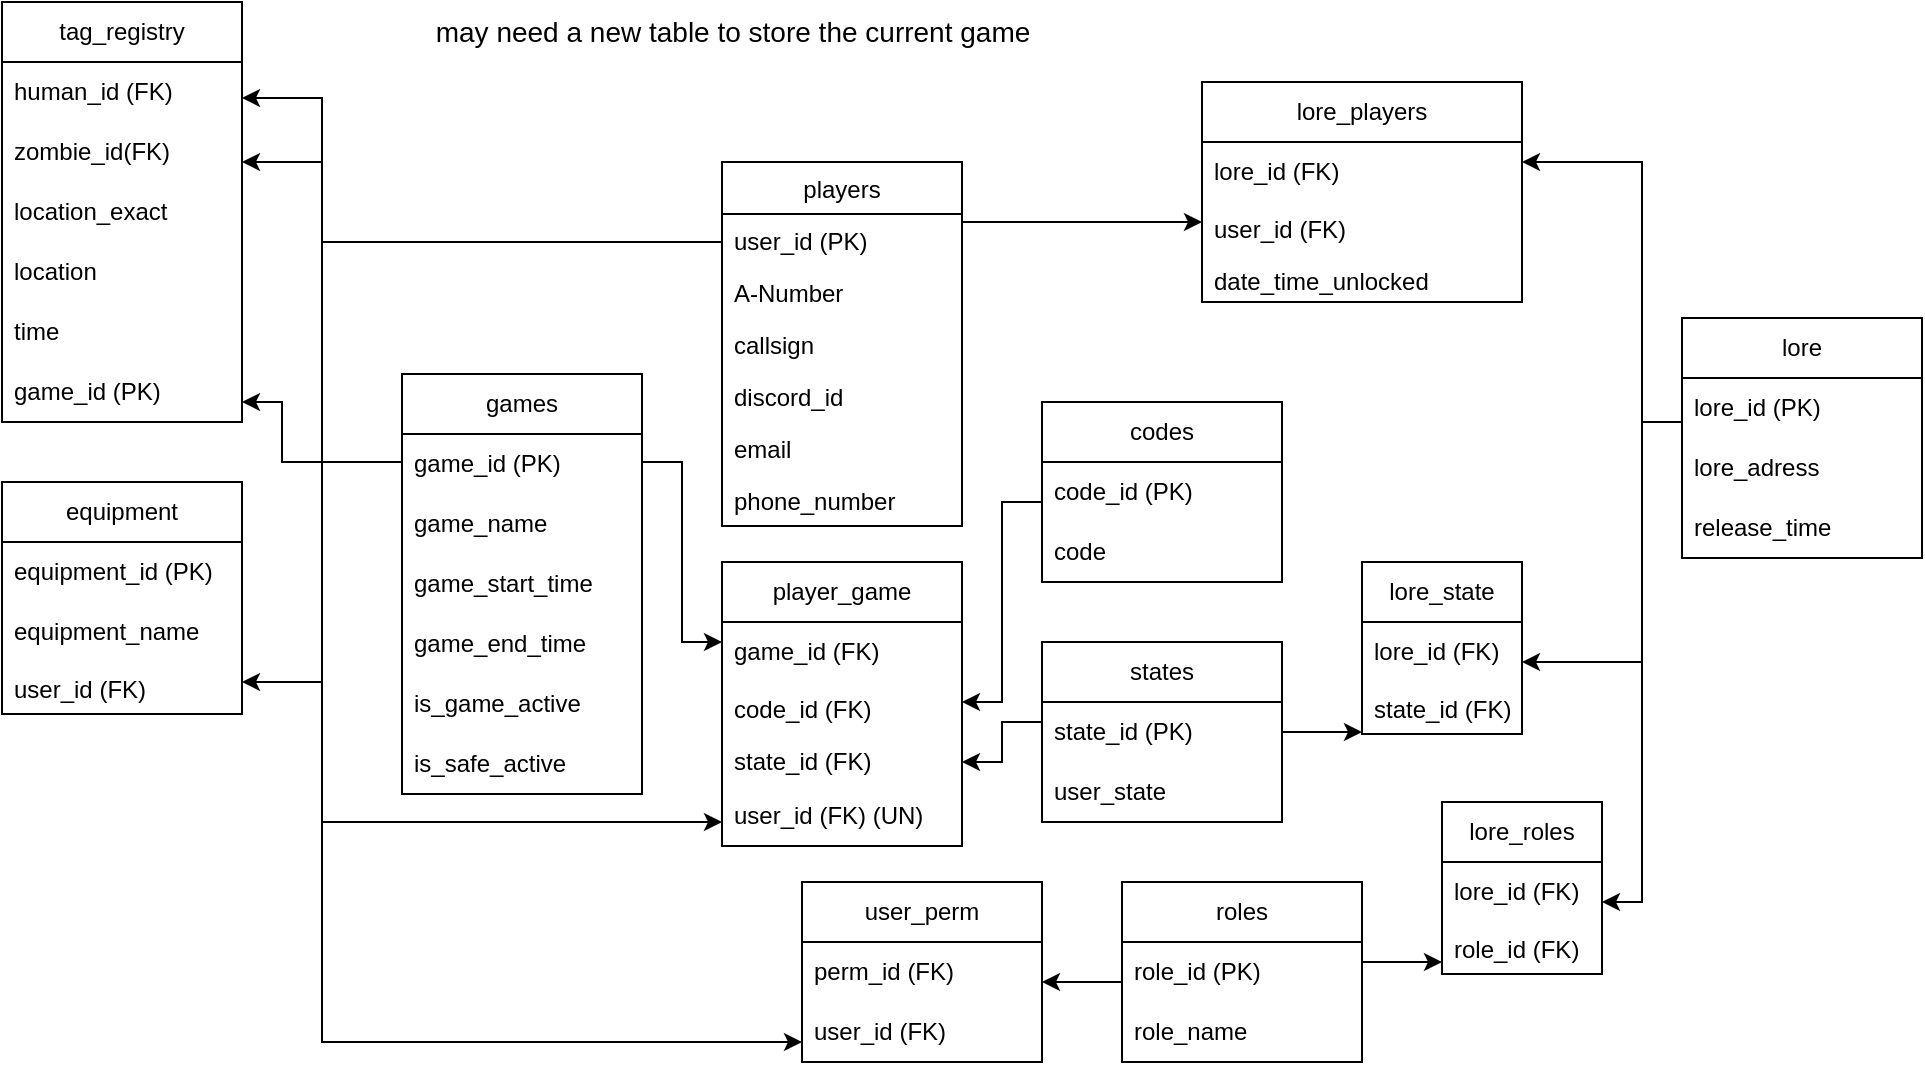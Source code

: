 <mxfile version="21.0.6" type="device"><diagram id="C5RBs43oDa-KdzZeNtuy" name="Page-1"><mxGraphModel dx="937" dy="744" grid="1" gridSize="10" guides="1" tooltips="1" connect="1" arrows="1" fold="1" page="1" pageScale="1" pageWidth="827" pageHeight="1169" math="0" shadow="0"><root><mxCell id="WIyWlLk6GJQsqaUBKTNV-0"/><mxCell id="WIyWlLk6GJQsqaUBKTNV-1" parent="WIyWlLk6GJQsqaUBKTNV-0"/><mxCell id="zkfFHV4jXpPFQw0GAbJ--0" value="players" style="swimlane;fontStyle=0;align=center;verticalAlign=top;childLayout=stackLayout;horizontal=1;startSize=26;horizontalStack=0;resizeParent=1;resizeLast=0;collapsible=1;marginBottom=0;rounded=0;shadow=0;strokeWidth=1;" parent="WIyWlLk6GJQsqaUBKTNV-1" vertex="1"><mxGeometry x="440" y="120" width="120" height="182" as="geometry"><mxRectangle x="230" y="140" width="160" height="26" as="alternateBounds"/></mxGeometry></mxCell><mxCell id="zkfFHV4jXpPFQw0GAbJ--2" value="user_id (PK)" style="text;align=left;verticalAlign=top;spacingLeft=4;spacingRight=4;overflow=hidden;rotatable=0;points=[[0,0.5],[1,0.5]];portConstraint=eastwest;rounded=0;shadow=0;html=0;" parent="zkfFHV4jXpPFQw0GAbJ--0" vertex="1"><mxGeometry y="26" width="120" height="26" as="geometry"/></mxCell><mxCell id="AQYPV0FqTJ0ZGMceoSxR-54" value="A-Number" style="text;align=left;verticalAlign=top;spacingLeft=4;spacingRight=4;overflow=hidden;rotatable=0;points=[[0,0.5],[1,0.5]];portConstraint=eastwest;rounded=0;shadow=0;html=0;" parent="zkfFHV4jXpPFQw0GAbJ--0" vertex="1"><mxGeometry y="52" width="120" height="26" as="geometry"/></mxCell><mxCell id="zkfFHV4jXpPFQw0GAbJ--1" value="callsign" style="text;align=left;verticalAlign=top;spacingLeft=4;spacingRight=4;overflow=hidden;rotatable=0;points=[[0,0.5],[1,0.5]];portConstraint=eastwest;" parent="zkfFHV4jXpPFQw0GAbJ--0" vertex="1"><mxGeometry y="78" width="120" height="26" as="geometry"/></mxCell><mxCell id="AQYPV0FqTJ0ZGMceoSxR-112" value="discord_id" style="text;align=left;verticalAlign=top;spacingLeft=4;spacingRight=4;overflow=hidden;rotatable=0;points=[[0,0.5],[1,0.5]];portConstraint=eastwest;rounded=0;shadow=0;html=0;" parent="zkfFHV4jXpPFQw0GAbJ--0" vertex="1"><mxGeometry y="104" width="120" height="26" as="geometry"/></mxCell><mxCell id="zkfFHV4jXpPFQw0GAbJ--3" value="email" style="text;align=left;verticalAlign=top;spacingLeft=4;spacingRight=4;overflow=hidden;rotatable=0;points=[[0,0.5],[1,0.5]];portConstraint=eastwest;rounded=0;shadow=0;html=0;" parent="zkfFHV4jXpPFQw0GAbJ--0" vertex="1"><mxGeometry y="130" width="120" height="26" as="geometry"/></mxCell><mxCell id="AQYPV0FqTJ0ZGMceoSxR-0" value="phone_number" style="text;align=left;verticalAlign=top;spacingLeft=4;spacingRight=4;overflow=hidden;rotatable=0;points=[[0,0.5],[1,0.5]];portConstraint=eastwest;rounded=0;shadow=0;html=0;" parent="zkfFHV4jXpPFQw0GAbJ--0" vertex="1"><mxGeometry y="156" width="120" height="26" as="geometry"/></mxCell><mxCell id="AQYPV0FqTJ0ZGMceoSxR-5" value="codes" style="swimlane;fontStyle=0;childLayout=stackLayout;horizontal=1;startSize=30;horizontalStack=0;resizeParent=1;resizeParentMax=0;resizeLast=0;collapsible=1;marginBottom=0;whiteSpace=wrap;html=1;" parent="WIyWlLk6GJQsqaUBKTNV-1" vertex="1"><mxGeometry x="600" y="240" width="120" height="90" as="geometry"/></mxCell><mxCell id="AQYPV0FqTJ0ZGMceoSxR-10" value="code_id (PK)" style="text;strokeColor=none;fillColor=none;align=left;verticalAlign=middle;spacingLeft=4;spacingRight=4;overflow=hidden;points=[[0,0.5],[1,0.5]];portConstraint=eastwest;rotatable=0;whiteSpace=wrap;html=1;" parent="AQYPV0FqTJ0ZGMceoSxR-5" vertex="1"><mxGeometry y="30" width="120" height="30" as="geometry"/></mxCell><mxCell id="AQYPV0FqTJ0ZGMceoSxR-6" value="code" style="text;strokeColor=none;fillColor=none;align=left;verticalAlign=middle;spacingLeft=4;spacingRight=4;overflow=hidden;points=[[0,0.5],[1,0.5]];portConstraint=eastwest;rotatable=0;whiteSpace=wrap;html=1;" parent="AQYPV0FqTJ0ZGMceoSxR-5" vertex="1"><mxGeometry y="60" width="120" height="30" as="geometry"/></mxCell><mxCell id="AQYPV0FqTJ0ZGMceoSxR-44" style="edgeStyle=orthogonalEdgeStyle;rounded=0;orthogonalLoop=1;jettySize=auto;html=1;" parent="WIyWlLk6GJQsqaUBKTNV-1" source="AQYPV0FqTJ0ZGMceoSxR-12" target="AQYPV0FqTJ0ZGMceoSxR-17" edge="1"><mxGeometry relative="1" as="geometry"><Array as="points"><mxPoint x="580" y="400"/><mxPoint x="580" y="420"/></Array></mxGeometry></mxCell><mxCell id="AQYPV0FqTJ0ZGMceoSxR-12" value="states" style="swimlane;fontStyle=0;childLayout=stackLayout;horizontal=1;startSize=30;horizontalStack=0;resizeParent=1;resizeParentMax=0;resizeLast=0;collapsible=1;marginBottom=0;whiteSpace=wrap;html=1;" parent="WIyWlLk6GJQsqaUBKTNV-1" vertex="1"><mxGeometry x="600" y="360" width="120" height="90" as="geometry"><mxRectangle x="560" y="280" width="110" height="30" as="alternateBounds"/></mxGeometry></mxCell><mxCell id="AQYPV0FqTJ0ZGMceoSxR-13" value="state_id (PK)" style="text;strokeColor=none;fillColor=none;align=left;verticalAlign=middle;spacingLeft=4;spacingRight=4;overflow=hidden;points=[[0,0.5],[1,0.5]];portConstraint=eastwest;rotatable=0;whiteSpace=wrap;html=1;" parent="AQYPV0FqTJ0ZGMceoSxR-12" vertex="1"><mxGeometry y="30" width="120" height="30" as="geometry"/></mxCell><mxCell id="AQYPV0FqTJ0ZGMceoSxR-14" value="user_state" style="text;strokeColor=none;fillColor=none;align=left;verticalAlign=middle;spacingLeft=4;spacingRight=4;overflow=hidden;points=[[0,0.5],[1,0.5]];portConstraint=eastwest;rotatable=0;whiteSpace=wrap;html=1;" parent="AQYPV0FqTJ0ZGMceoSxR-12" vertex="1"><mxGeometry y="60" width="120" height="30" as="geometry"/></mxCell><mxCell id="AQYPV0FqTJ0ZGMceoSxR-18" value="roles" style="swimlane;fontStyle=0;childLayout=stackLayout;horizontal=1;startSize=30;horizontalStack=0;resizeParent=1;resizeParentMax=0;resizeLast=0;collapsible=1;marginBottom=0;whiteSpace=wrap;html=1;" parent="WIyWlLk6GJQsqaUBKTNV-1" vertex="1"><mxGeometry x="640" y="480" width="120" height="90" as="geometry"/></mxCell><mxCell id="AQYPV0FqTJ0ZGMceoSxR-19" value="role_id (PK)" style="text;strokeColor=none;fillColor=none;align=left;verticalAlign=middle;spacingLeft=4;spacingRight=4;overflow=hidden;points=[[0,0.5],[1,0.5]];portConstraint=eastwest;rotatable=0;whiteSpace=wrap;html=1;" parent="AQYPV0FqTJ0ZGMceoSxR-18" vertex="1"><mxGeometry y="30" width="120" height="30" as="geometry"/></mxCell><mxCell id="AQYPV0FqTJ0ZGMceoSxR-20" value="role_name" style="text;strokeColor=none;fillColor=none;align=left;verticalAlign=middle;spacingLeft=4;spacingRight=4;overflow=hidden;points=[[0,0.5],[1,0.5]];portConstraint=eastwest;rotatable=0;whiteSpace=wrap;html=1;" parent="AQYPV0FqTJ0ZGMceoSxR-18" vertex="1"><mxGeometry y="60" width="120" height="30" as="geometry"/></mxCell><mxCell id="AQYPV0FqTJ0ZGMceoSxR-24" value="tag_registry" style="swimlane;fontStyle=0;childLayout=stackLayout;horizontal=1;startSize=30;horizontalStack=0;resizeParent=1;resizeParentMax=0;resizeLast=0;collapsible=1;marginBottom=0;whiteSpace=wrap;html=1;" parent="WIyWlLk6GJQsqaUBKTNV-1" vertex="1"><mxGeometry x="80" y="40" width="120" height="210" as="geometry"/></mxCell><mxCell id="AQYPV0FqTJ0ZGMceoSxR-25" value="human_id (FK)" style="text;strokeColor=none;fillColor=none;align=left;verticalAlign=middle;spacingLeft=4;spacingRight=4;overflow=hidden;points=[[0,0.5],[1,0.5]];portConstraint=eastwest;rotatable=0;whiteSpace=wrap;html=1;" parent="AQYPV0FqTJ0ZGMceoSxR-24" vertex="1"><mxGeometry y="30" width="120" height="30" as="geometry"/></mxCell><mxCell id="AQYPV0FqTJ0ZGMceoSxR-26" value="zombie_id(FK)" style="text;strokeColor=none;fillColor=none;align=left;verticalAlign=middle;spacingLeft=4;spacingRight=4;overflow=hidden;points=[[0,0.5],[1,0.5]];portConstraint=eastwest;rotatable=0;whiteSpace=wrap;html=1;" parent="AQYPV0FqTJ0ZGMceoSxR-24" vertex="1"><mxGeometry y="60" width="120" height="30" as="geometry"/></mxCell><mxCell id="AQYPV0FqTJ0ZGMceoSxR-113" value="location_exact" style="text;strokeColor=none;fillColor=none;align=left;verticalAlign=middle;spacingLeft=4;spacingRight=4;overflow=hidden;points=[[0,0.5],[1,0.5]];portConstraint=eastwest;rotatable=0;whiteSpace=wrap;html=1;" parent="AQYPV0FqTJ0ZGMceoSxR-24" vertex="1"><mxGeometry y="90" width="120" height="30" as="geometry"/></mxCell><mxCell id="AQYPV0FqTJ0ZGMceoSxR-27" value="location" style="text;strokeColor=none;fillColor=none;align=left;verticalAlign=middle;spacingLeft=4;spacingRight=4;overflow=hidden;points=[[0,0.5],[1,0.5]];portConstraint=eastwest;rotatable=0;whiteSpace=wrap;html=1;" parent="AQYPV0FqTJ0ZGMceoSxR-24" vertex="1"><mxGeometry y="120" width="120" height="30" as="geometry"/></mxCell><mxCell id="AQYPV0FqTJ0ZGMceoSxR-28" value="time" style="text;strokeColor=none;fillColor=none;align=left;verticalAlign=middle;spacingLeft=4;spacingRight=4;overflow=hidden;points=[[0,0.5],[1,0.5]];portConstraint=eastwest;rotatable=0;whiteSpace=wrap;html=1;" parent="AQYPV0FqTJ0ZGMceoSxR-24" vertex="1"><mxGeometry y="150" width="120" height="30" as="geometry"/></mxCell><mxCell id="CUwAQJ7bX45tZuj9hPIR-0" value="game_id (PK)" style="text;strokeColor=none;fillColor=none;align=left;verticalAlign=middle;spacingLeft=4;spacingRight=4;overflow=hidden;points=[[0,0.5],[1,0.5]];portConstraint=eastwest;rotatable=0;whiteSpace=wrap;html=1;" parent="AQYPV0FqTJ0ZGMceoSxR-24" vertex="1"><mxGeometry y="180" width="120" height="30" as="geometry"/></mxCell><mxCell id="AQYPV0FqTJ0ZGMceoSxR-40" style="edgeStyle=orthogonalEdgeStyle;rounded=0;orthogonalLoop=1;jettySize=auto;html=1;" parent="WIyWlLk6GJQsqaUBKTNV-1" source="zkfFHV4jXpPFQw0GAbJ--2" target="AQYPV0FqTJ0ZGMceoSxR-25" edge="1"><mxGeometry relative="1" as="geometry"><Array as="points"><mxPoint x="240" y="160"/><mxPoint x="240" y="88"/></Array></mxGeometry></mxCell><mxCell id="AQYPV0FqTJ0ZGMceoSxR-41" style="edgeStyle=orthogonalEdgeStyle;rounded=0;orthogonalLoop=1;jettySize=auto;html=1;" parent="WIyWlLk6GJQsqaUBKTNV-1" source="zkfFHV4jXpPFQw0GAbJ--2" target="AQYPV0FqTJ0ZGMceoSxR-26" edge="1"><mxGeometry relative="1" as="geometry"><Array as="points"><mxPoint x="240" y="160"/><mxPoint x="240" y="120"/></Array></mxGeometry></mxCell><mxCell id="AQYPV0FqTJ0ZGMceoSxR-42" style="edgeStyle=orthogonalEdgeStyle;rounded=0;orthogonalLoop=1;jettySize=auto;html=1;" parent="WIyWlLk6GJQsqaUBKTNV-1" source="AQYPV0FqTJ0ZGMceoSxR-10" target="AQYPV0FqTJ0ZGMceoSxR-11" edge="1"><mxGeometry relative="1" as="geometry"><Array as="points"><mxPoint x="580" y="290"/><mxPoint x="580" y="390"/></Array></mxGeometry></mxCell><mxCell id="AQYPV0FqTJ0ZGMceoSxR-45" value="lore" style="swimlane;fontStyle=0;childLayout=stackLayout;horizontal=1;startSize=30;horizontalStack=0;resizeParent=1;resizeParentMax=0;resizeLast=0;collapsible=1;marginBottom=0;whiteSpace=wrap;html=1;" parent="WIyWlLk6GJQsqaUBKTNV-1" vertex="1"><mxGeometry x="920" y="198" width="120" height="120" as="geometry"/></mxCell><mxCell id="AQYPV0FqTJ0ZGMceoSxR-56" value="lore_id (PK)" style="text;strokeColor=none;fillColor=none;align=left;verticalAlign=middle;spacingLeft=4;spacingRight=4;overflow=hidden;points=[[0,0.5],[1,0.5]];portConstraint=eastwest;rotatable=0;whiteSpace=wrap;html=1;" parent="AQYPV0FqTJ0ZGMceoSxR-45" vertex="1"><mxGeometry y="30" width="120" height="30" as="geometry"/></mxCell><mxCell id="AQYPV0FqTJ0ZGMceoSxR-46" value="lore_adress" style="text;strokeColor=none;fillColor=none;align=left;verticalAlign=middle;spacingLeft=4;spacingRight=4;overflow=hidden;points=[[0,0.5],[1,0.5]];portConstraint=eastwest;rotatable=0;whiteSpace=wrap;html=1;" parent="AQYPV0FqTJ0ZGMceoSxR-45" vertex="1"><mxGeometry y="60" width="120" height="30" as="geometry"/></mxCell><mxCell id="AQYPV0FqTJ0ZGMceoSxR-53" value="release_time" style="text;strokeColor=none;fillColor=none;align=left;verticalAlign=middle;spacingLeft=4;spacingRight=4;overflow=hidden;points=[[0,0.5],[1,0.5]];portConstraint=eastwest;rotatable=0;whiteSpace=wrap;html=1;" parent="AQYPV0FqTJ0ZGMceoSxR-45" vertex="1"><mxGeometry y="90" width="120" height="30" as="geometry"/></mxCell><mxCell id="AQYPV0FqTJ0ZGMceoSxR-50" value="lore_players" style="swimlane;fontStyle=0;childLayout=stackLayout;horizontal=1;startSize=30;horizontalStack=0;resizeParent=1;resizeParentMax=0;resizeLast=0;collapsible=1;marginBottom=0;whiteSpace=wrap;html=1;" parent="WIyWlLk6GJQsqaUBKTNV-1" vertex="1"><mxGeometry x="680" y="80" width="160" height="110" as="geometry"/></mxCell><mxCell id="AQYPV0FqTJ0ZGMceoSxR-51" value="lore_id (FK)" style="text;strokeColor=none;fillColor=none;align=left;verticalAlign=middle;spacingLeft=4;spacingRight=4;overflow=hidden;points=[[0,0.5],[1,0.5]];portConstraint=eastwest;rotatable=0;whiteSpace=wrap;html=1;" parent="AQYPV0FqTJ0ZGMceoSxR-50" vertex="1"><mxGeometry y="30" width="160" height="30" as="geometry"/></mxCell><mxCell id="AQYPV0FqTJ0ZGMceoSxR-65" value="user_id (FK)" style="text;align=left;verticalAlign=top;spacingLeft=4;spacingRight=4;overflow=hidden;rotatable=0;points=[[0,0.5],[1,0.5]];portConstraint=eastwest;rounded=0;shadow=0;html=0;" parent="AQYPV0FqTJ0ZGMceoSxR-50" vertex="1"><mxGeometry y="60" width="160" height="26" as="geometry"/></mxCell><mxCell id="AQYPV0FqTJ0ZGMceoSxR-73" value="date_time_unlocked" style="text;align=left;verticalAlign=top;spacingLeft=4;spacingRight=4;overflow=hidden;rotatable=0;points=[[0,0.5],[1,0.5]];portConstraint=eastwest;rounded=0;shadow=0;html=0;" parent="AQYPV0FqTJ0ZGMceoSxR-50" vertex="1"><mxGeometry y="86" width="160" height="24" as="geometry"/></mxCell><mxCell id="AQYPV0FqTJ0ZGMceoSxR-57" style="edgeStyle=orthogonalEdgeStyle;rounded=0;orthogonalLoop=1;jettySize=auto;html=1;" parent="WIyWlLk6GJQsqaUBKTNV-1" source="AQYPV0FqTJ0ZGMceoSxR-56" target="AQYPV0FqTJ0ZGMceoSxR-51" edge="1"><mxGeometry relative="1" as="geometry"><Array as="points"><mxPoint x="900" y="250"/><mxPoint x="900" y="120"/></Array></mxGeometry></mxCell><mxCell id="AQYPV0FqTJ0ZGMceoSxR-58" value="equipment" style="swimlane;fontStyle=0;childLayout=stackLayout;horizontal=1;startSize=30;horizontalStack=0;resizeParent=1;resizeParentMax=0;resizeLast=0;collapsible=1;marginBottom=0;whiteSpace=wrap;html=1;" parent="WIyWlLk6GJQsqaUBKTNV-1" vertex="1"><mxGeometry x="80" y="280" width="120" height="116" as="geometry"/></mxCell><mxCell id="AQYPV0FqTJ0ZGMceoSxR-60" value="equipment_id (PK)" style="text;strokeColor=none;fillColor=none;align=left;verticalAlign=middle;spacingLeft=4;spacingRight=4;overflow=hidden;points=[[0,0.5],[1,0.5]];portConstraint=eastwest;rotatable=0;whiteSpace=wrap;html=1;" parent="AQYPV0FqTJ0ZGMceoSxR-58" vertex="1"><mxGeometry y="30" width="120" height="30" as="geometry"/></mxCell><mxCell id="AQYPV0FqTJ0ZGMceoSxR-59" value="equipment_name" style="text;strokeColor=none;fillColor=none;align=left;verticalAlign=middle;spacingLeft=4;spacingRight=4;overflow=hidden;points=[[0,0.5],[1,0.5]];portConstraint=eastwest;rotatable=0;whiteSpace=wrap;html=1;" parent="AQYPV0FqTJ0ZGMceoSxR-58" vertex="1"><mxGeometry y="60" width="120" height="30" as="geometry"/></mxCell><mxCell id="AQYPV0FqTJ0ZGMceoSxR-62" value="user_id (FK)" style="text;align=left;verticalAlign=top;spacingLeft=4;spacingRight=4;overflow=hidden;rotatable=0;points=[[0,0.5],[1,0.5]];portConstraint=eastwest;rounded=0;shadow=0;html=0;" parent="AQYPV0FqTJ0ZGMceoSxR-58" vertex="1"><mxGeometry y="90" width="120" height="26" as="geometry"/></mxCell><mxCell id="AQYPV0FqTJ0ZGMceoSxR-63" style="edgeStyle=orthogonalEdgeStyle;rounded=0;orthogonalLoop=1;jettySize=auto;html=1;" parent="WIyWlLk6GJQsqaUBKTNV-1" source="zkfFHV4jXpPFQw0GAbJ--2" target="AQYPV0FqTJ0ZGMceoSxR-62" edge="1"><mxGeometry relative="1" as="geometry"><Array as="points"><mxPoint x="240" y="160"/><mxPoint x="240" y="380"/></Array></mxGeometry></mxCell><mxCell id="AQYPV0FqTJ0ZGMceoSxR-66" style="edgeStyle=orthogonalEdgeStyle;rounded=0;orthogonalLoop=1;jettySize=auto;html=1;" parent="WIyWlLk6GJQsqaUBKTNV-1" source="zkfFHV4jXpPFQw0GAbJ--2" target="AQYPV0FqTJ0ZGMceoSxR-65" edge="1"><mxGeometry relative="1" as="geometry"><Array as="points"><mxPoint x="620" y="150"/><mxPoint x="620" y="150"/></Array></mxGeometry></mxCell><mxCell id="AQYPV0FqTJ0ZGMceoSxR-68" value="lore_state" style="swimlane;fontStyle=0;childLayout=stackLayout;horizontal=1;startSize=30;horizontalStack=0;resizeParent=1;resizeParentMax=0;resizeLast=0;collapsible=1;marginBottom=0;whiteSpace=wrap;html=1;" parent="WIyWlLk6GJQsqaUBKTNV-1" vertex="1"><mxGeometry x="760" y="320" width="80" height="86" as="geometry"/></mxCell><mxCell id="AQYPV0FqTJ0ZGMceoSxR-69" value="lore_id (FK)" style="text;strokeColor=none;fillColor=none;align=left;verticalAlign=middle;spacingLeft=4;spacingRight=4;overflow=hidden;points=[[0,0.5],[1,0.5]];portConstraint=eastwest;rotatable=0;whiteSpace=wrap;html=1;" parent="AQYPV0FqTJ0ZGMceoSxR-68" vertex="1"><mxGeometry y="30" width="80" height="30" as="geometry"/></mxCell><mxCell id="AQYPV0FqTJ0ZGMceoSxR-70" value="state_id (FK)" style="text;align=left;verticalAlign=top;spacingLeft=4;spacingRight=4;overflow=hidden;rotatable=0;points=[[0,0.5],[1,0.5]];portConstraint=eastwest;rounded=0;shadow=0;html=0;" parent="AQYPV0FqTJ0ZGMceoSxR-68" vertex="1"><mxGeometry y="60" width="80" height="26" as="geometry"/></mxCell><mxCell id="AQYPV0FqTJ0ZGMceoSxR-71" style="edgeStyle=orthogonalEdgeStyle;rounded=0;orthogonalLoop=1;jettySize=auto;html=1;" parent="WIyWlLk6GJQsqaUBKTNV-1" source="AQYPV0FqTJ0ZGMceoSxR-56" target="AQYPV0FqTJ0ZGMceoSxR-69" edge="1"><mxGeometry relative="1" as="geometry"><Array as="points"><mxPoint x="900" y="250"/><mxPoint x="900" y="370"/></Array></mxGeometry></mxCell><mxCell id="AQYPV0FqTJ0ZGMceoSxR-72" style="edgeStyle=orthogonalEdgeStyle;rounded=0;orthogonalLoop=1;jettySize=auto;html=1;" parent="WIyWlLk6GJQsqaUBKTNV-1" source="AQYPV0FqTJ0ZGMceoSxR-13" target="AQYPV0FqTJ0ZGMceoSxR-70" edge="1"><mxGeometry relative="1" as="geometry"><Array as="points"><mxPoint x="790" y="403"/><mxPoint x="790" y="403"/></Array></mxGeometry></mxCell><mxCell id="AQYPV0FqTJ0ZGMceoSxR-75" value="user_perm" style="swimlane;fontStyle=0;childLayout=stackLayout;horizontal=1;startSize=30;horizontalStack=0;resizeParent=1;resizeParentMax=0;resizeLast=0;collapsible=1;marginBottom=0;whiteSpace=wrap;html=1;" parent="WIyWlLk6GJQsqaUBKTNV-1" vertex="1"><mxGeometry x="480" y="480" width="120" height="90" as="geometry"/></mxCell><mxCell id="AQYPV0FqTJ0ZGMceoSxR-76" value="perm_id (FK)" style="text;strokeColor=none;fillColor=none;align=left;verticalAlign=middle;spacingLeft=4;spacingRight=4;overflow=hidden;points=[[0,0.5],[1,0.5]];portConstraint=eastwest;rotatable=0;whiteSpace=wrap;html=1;" parent="AQYPV0FqTJ0ZGMceoSxR-75" vertex="1"><mxGeometry y="30" width="120" height="30" as="geometry"/></mxCell><mxCell id="AQYPV0FqTJ0ZGMceoSxR-77" value="user_id (FK)" style="text;strokeColor=none;fillColor=none;align=left;verticalAlign=middle;spacingLeft=4;spacingRight=4;overflow=hidden;points=[[0,0.5],[1,0.5]];portConstraint=eastwest;rotatable=0;whiteSpace=wrap;html=1;" parent="AQYPV0FqTJ0ZGMceoSxR-75" vertex="1"><mxGeometry y="60" width="120" height="30" as="geometry"/></mxCell><mxCell id="AQYPV0FqTJ0ZGMceoSxR-78" style="edgeStyle=orthogonalEdgeStyle;rounded=0;orthogonalLoop=1;jettySize=auto;html=1;" parent="WIyWlLk6GJQsqaUBKTNV-1" source="AQYPV0FqTJ0ZGMceoSxR-19" target="AQYPV0FqTJ0ZGMceoSxR-76" edge="1"><mxGeometry relative="1" as="geometry"><Array as="points"><mxPoint x="620" y="530"/><mxPoint x="620" y="530"/></Array></mxGeometry></mxCell><mxCell id="AQYPV0FqTJ0ZGMceoSxR-80" style="edgeStyle=orthogonalEdgeStyle;rounded=0;orthogonalLoop=1;jettySize=auto;html=1;" parent="WIyWlLk6GJQsqaUBKTNV-1" source="zkfFHV4jXpPFQw0GAbJ--2" target="AQYPV0FqTJ0ZGMceoSxR-77" edge="1"><mxGeometry relative="1" as="geometry"><Array as="points"><mxPoint x="240" y="160"/><mxPoint x="240" y="560"/></Array></mxGeometry></mxCell><mxCell id="AQYPV0FqTJ0ZGMceoSxR-81" value="lore_roles" style="swimlane;fontStyle=0;childLayout=stackLayout;horizontal=1;startSize=30;horizontalStack=0;resizeParent=1;resizeParentMax=0;resizeLast=0;collapsible=1;marginBottom=0;whiteSpace=wrap;html=1;" parent="WIyWlLk6GJQsqaUBKTNV-1" vertex="1"><mxGeometry x="800" y="440" width="80" height="86" as="geometry"/></mxCell><mxCell id="AQYPV0FqTJ0ZGMceoSxR-82" value="lore_id (FK)" style="text;strokeColor=none;fillColor=none;align=left;verticalAlign=middle;spacingLeft=4;spacingRight=4;overflow=hidden;points=[[0,0.5],[1,0.5]];portConstraint=eastwest;rotatable=0;whiteSpace=wrap;html=1;" parent="AQYPV0FqTJ0ZGMceoSxR-81" vertex="1"><mxGeometry y="30" width="80" height="30" as="geometry"/></mxCell><mxCell id="AQYPV0FqTJ0ZGMceoSxR-83" value="role_id (FK)" style="text;align=left;verticalAlign=top;spacingLeft=4;spacingRight=4;overflow=hidden;rotatable=0;points=[[0,0.5],[1,0.5]];portConstraint=eastwest;rounded=0;shadow=0;html=0;" parent="AQYPV0FqTJ0ZGMceoSxR-81" vertex="1"><mxGeometry y="60" width="80" height="26" as="geometry"/></mxCell><mxCell id="AQYPV0FqTJ0ZGMceoSxR-84" style="edgeStyle=orthogonalEdgeStyle;rounded=0;orthogonalLoop=1;jettySize=auto;html=1;" parent="WIyWlLk6GJQsqaUBKTNV-1" source="AQYPV0FqTJ0ZGMceoSxR-19" target="AQYPV0FqTJ0ZGMceoSxR-83" edge="1"><mxGeometry relative="1" as="geometry"><Array as="points"><mxPoint x="780" y="520"/><mxPoint x="780" y="520"/></Array></mxGeometry></mxCell><mxCell id="AQYPV0FqTJ0ZGMceoSxR-85" style="edgeStyle=orthogonalEdgeStyle;rounded=0;orthogonalLoop=1;jettySize=auto;html=1;" parent="WIyWlLk6GJQsqaUBKTNV-1" source="AQYPV0FqTJ0ZGMceoSxR-56" target="AQYPV0FqTJ0ZGMceoSxR-82" edge="1"><mxGeometry relative="1" as="geometry"><Array as="points"><mxPoint x="900" y="250"/><mxPoint x="900" y="490"/></Array></mxGeometry></mxCell><mxCell id="AQYPV0FqTJ0ZGMceoSxR-86" value="games" style="swimlane;fontStyle=0;childLayout=stackLayout;horizontal=1;startSize=30;horizontalStack=0;resizeParent=1;resizeParentMax=0;resizeLast=0;collapsible=1;marginBottom=0;whiteSpace=wrap;html=1;" parent="WIyWlLk6GJQsqaUBKTNV-1" vertex="1"><mxGeometry x="280" y="226" width="120" height="210" as="geometry"/></mxCell><mxCell id="AQYPV0FqTJ0ZGMceoSxR-87" value="game_id (PK)" style="text;strokeColor=none;fillColor=none;align=left;verticalAlign=middle;spacingLeft=4;spacingRight=4;overflow=hidden;points=[[0,0.5],[1,0.5]];portConstraint=eastwest;rotatable=0;whiteSpace=wrap;html=1;" parent="AQYPV0FqTJ0ZGMceoSxR-86" vertex="1"><mxGeometry y="30" width="120" height="30" as="geometry"/></mxCell><mxCell id="AQYPV0FqTJ0ZGMceoSxR-88" value="game_name" style="text;strokeColor=none;fillColor=none;align=left;verticalAlign=middle;spacingLeft=4;spacingRight=4;overflow=hidden;points=[[0,0.5],[1,0.5]];portConstraint=eastwest;rotatable=0;whiteSpace=wrap;html=1;" parent="AQYPV0FqTJ0ZGMceoSxR-86" vertex="1"><mxGeometry y="60" width="120" height="30" as="geometry"/></mxCell><mxCell id="AQYPV0FqTJ0ZGMceoSxR-89" value="&lt;div&gt;game_start_time&lt;/div&gt;" style="text;strokeColor=none;fillColor=none;align=left;verticalAlign=middle;spacingLeft=4;spacingRight=4;overflow=hidden;points=[[0,0.5],[1,0.5]];portConstraint=eastwest;rotatable=0;whiteSpace=wrap;html=1;" parent="AQYPV0FqTJ0ZGMceoSxR-86" vertex="1"><mxGeometry y="90" width="120" height="30" as="geometry"/></mxCell><mxCell id="AQYPV0FqTJ0ZGMceoSxR-91" value="game_end_time" style="text;strokeColor=none;fillColor=none;align=left;verticalAlign=middle;spacingLeft=4;spacingRight=4;overflow=hidden;points=[[0,0.5],[1,0.5]];portConstraint=eastwest;rotatable=0;whiteSpace=wrap;html=1;" parent="AQYPV0FqTJ0ZGMceoSxR-86" vertex="1"><mxGeometry y="120" width="120" height="30" as="geometry"/></mxCell><mxCell id="AQYPV0FqTJ0ZGMceoSxR-90" value="is_game_active" style="text;strokeColor=none;fillColor=none;align=left;verticalAlign=middle;spacingLeft=4;spacingRight=4;overflow=hidden;points=[[0,0.5],[1,0.5]];portConstraint=eastwest;rotatable=0;whiteSpace=wrap;html=1;" parent="AQYPV0FqTJ0ZGMceoSxR-86" vertex="1"><mxGeometry y="150" width="120" height="30" as="geometry"/></mxCell><mxCell id="5zdIGnhCFvvUNGgNzwYQ-0" value="is_safe_active" style="text;strokeColor=none;fillColor=none;align=left;verticalAlign=middle;spacingLeft=4;spacingRight=4;overflow=hidden;points=[[0,0.5],[1,0.5]];portConstraint=eastwest;rotatable=0;whiteSpace=wrap;html=1;" vertex="1" parent="AQYPV0FqTJ0ZGMceoSxR-86"><mxGeometry y="180" width="120" height="30" as="geometry"/></mxCell><mxCell id="AQYPV0FqTJ0ZGMceoSxR-98" value="player_game" style="swimlane;fontStyle=0;childLayout=stackLayout;horizontal=1;startSize=30;horizontalStack=0;resizeParent=1;resizeParentMax=0;resizeLast=0;collapsible=1;marginBottom=0;whiteSpace=wrap;html=1;" parent="WIyWlLk6GJQsqaUBKTNV-1" vertex="1"><mxGeometry x="440" y="320" width="120" height="142" as="geometry"/></mxCell><mxCell id="AQYPV0FqTJ0ZGMceoSxR-99" value="game_id (FK)" style="text;strokeColor=none;fillColor=none;align=left;verticalAlign=middle;spacingLeft=4;spacingRight=4;overflow=hidden;points=[[0,0.5],[1,0.5]];portConstraint=eastwest;rotatable=0;whiteSpace=wrap;html=1;" parent="AQYPV0FqTJ0ZGMceoSxR-98" vertex="1"><mxGeometry y="30" width="120" height="30" as="geometry"/></mxCell><mxCell id="AQYPV0FqTJ0ZGMceoSxR-11" value="code_id (FK)" style="text;align=left;verticalAlign=top;spacingLeft=4;spacingRight=4;overflow=hidden;rotatable=0;points=[[0,0.5],[1,0.5]];portConstraint=eastwest;rounded=0;shadow=0;html=0;" parent="AQYPV0FqTJ0ZGMceoSxR-98" vertex="1"><mxGeometry y="60" width="120" height="26" as="geometry"/></mxCell><mxCell id="AQYPV0FqTJ0ZGMceoSxR-17" value="state_id (FK)" style="text;align=left;verticalAlign=top;spacingLeft=4;spacingRight=4;overflow=hidden;rotatable=0;points=[[0,0.5],[1,0.5]];portConstraint=eastwest;rounded=0;shadow=0;html=0;" parent="AQYPV0FqTJ0ZGMceoSxR-98" vertex="1"><mxGeometry y="86" width="120" height="26" as="geometry"/></mxCell><mxCell id="AQYPV0FqTJ0ZGMceoSxR-100" value="user_id (FK) (UN)" style="text;strokeColor=none;fillColor=none;align=left;verticalAlign=middle;spacingLeft=4;spacingRight=4;overflow=hidden;points=[[0,0.5],[1,0.5]];portConstraint=eastwest;rotatable=0;whiteSpace=wrap;html=1;" parent="AQYPV0FqTJ0ZGMceoSxR-98" vertex="1"><mxGeometry y="112" width="120" height="30" as="geometry"/></mxCell><mxCell id="AQYPV0FqTJ0ZGMceoSxR-101" style="edgeStyle=orthogonalEdgeStyle;rounded=0;orthogonalLoop=1;jettySize=auto;html=1;" parent="WIyWlLk6GJQsqaUBKTNV-1" source="zkfFHV4jXpPFQw0GAbJ--2" target="AQYPV0FqTJ0ZGMceoSxR-100" edge="1"><mxGeometry relative="1" as="geometry"><Array as="points"><mxPoint x="240" y="160"/><mxPoint x="240" y="450"/></Array></mxGeometry></mxCell><mxCell id="AQYPV0FqTJ0ZGMceoSxR-102" style="edgeStyle=orthogonalEdgeStyle;rounded=0;orthogonalLoop=1;jettySize=auto;html=1;" parent="WIyWlLk6GJQsqaUBKTNV-1" source="AQYPV0FqTJ0ZGMceoSxR-87" target="AQYPV0FqTJ0ZGMceoSxR-99" edge="1"><mxGeometry relative="1" as="geometry"><Array as="points"><mxPoint x="420" y="270"/><mxPoint x="420" y="360"/></Array></mxGeometry></mxCell><mxCell id="CUwAQJ7bX45tZuj9hPIR-1" style="edgeStyle=orthogonalEdgeStyle;rounded=0;orthogonalLoop=1;jettySize=auto;html=1;" parent="WIyWlLk6GJQsqaUBKTNV-1" source="AQYPV0FqTJ0ZGMceoSxR-87" target="CUwAQJ7bX45tZuj9hPIR-0" edge="1"><mxGeometry relative="1" as="geometry"><Array as="points"><mxPoint x="220" y="270"/><mxPoint x="220" y="240"/></Array></mxGeometry></mxCell><mxCell id="o0831az6oBiG20vjKsSm-0" value="&lt;font style=&quot;font-size: 13px;&quot;&gt;&lt;font style=&quot;font-size: 14px;&quot;&gt;may need a new table to store the current game&lt;/font&gt;&lt;/font&gt;" style="text;html=1;align=center;verticalAlign=middle;resizable=0;points=[];autosize=1;strokeColor=none;fillColor=none;" parent="WIyWlLk6GJQsqaUBKTNV-1" vertex="1"><mxGeometry x="280" y="40" width="330" height="30" as="geometry"/></mxCell></root></mxGraphModel></diagram></mxfile>